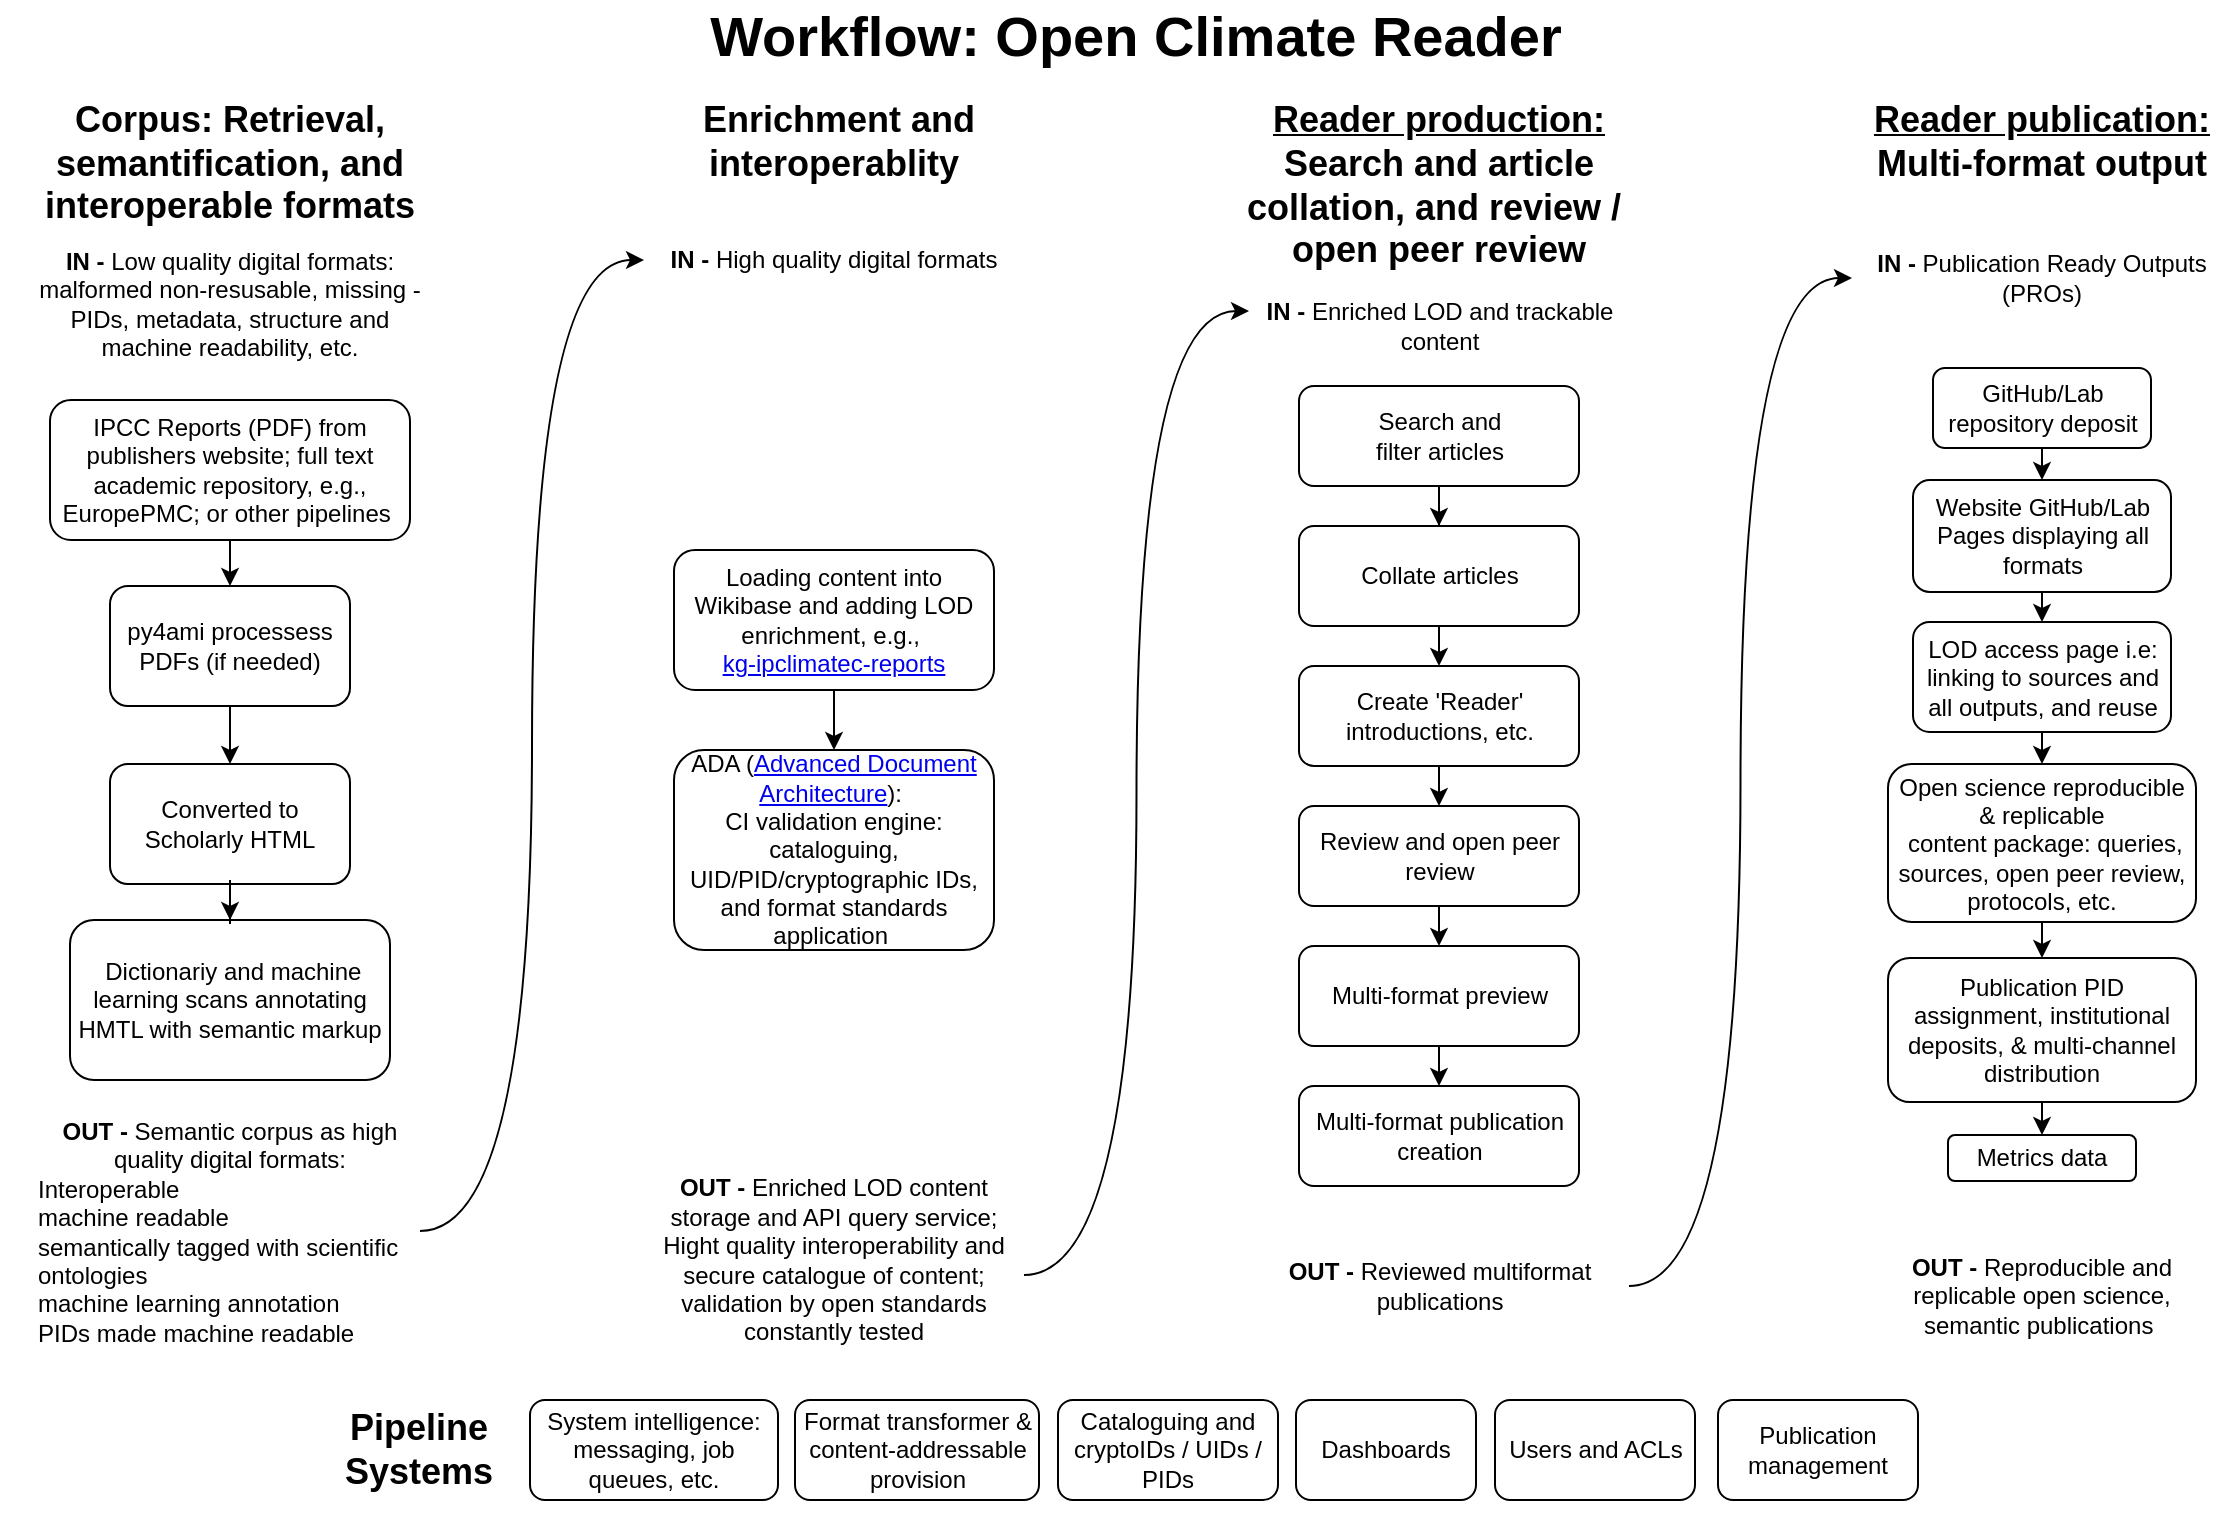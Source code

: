 <mxfile version="21.7.4" type="google">
  <diagram id="C5RBs43oDa-KdzZeNtuy" name="Page-1">
    <mxGraphModel grid="1" page="1" gridSize="10" guides="1" tooltips="1" connect="1" arrows="1" fold="1" pageScale="1" pageWidth="1169" pageHeight="827" math="0" shadow="0">
      <root>
        <mxCell id="WIyWlLk6GJQsqaUBKTNV-0" />
        <mxCell id="WIyWlLk6GJQsqaUBKTNV-1" parent="WIyWlLk6GJQsqaUBKTNV-0" />
        <mxCell id="x4M1q0g2KbSbPj9CyySW-11" value="&lt;font style=&quot;font-size: 28px;&quot;&gt;&lt;b&gt;Workflow: Open&amp;nbsp;&lt;span style=&quot;background-color: rgb(255, 255, 255); text-align: start;&quot;&gt;Climate Reader&lt;/span&gt;&lt;/b&gt;&lt;/font&gt;" style="text;html=1;strokeColor=none;fillColor=none;align=center;verticalAlign=middle;whiteSpace=wrap;rounded=0;" vertex="1" parent="WIyWlLk6GJQsqaUBKTNV-1">
          <mxGeometry x="84" y="32" width="1010" height="36" as="geometry" />
        </mxCell>
        <mxCell id="CglgkmtGoOpy2V2FyTPp-98" value="&amp;nbsp;" style="text;html=1;align=center;verticalAlign=middle;resizable=0;points=[];autosize=1;" vertex="1" parent="x4M1q0g2KbSbPj9CyySW-11">
          <mxGeometry x="598" y="6" width="30" height="30" as="geometry" />
        </mxCell>
        <mxCell id="CglgkmtGoOpy2V2FyTPp-55" style="edgeStyle=orthogonalEdgeStyle;curved=1;rounded=0;orthogonalLoop=1;jettySize=auto;html=1;entryX=0;entryY=0.5;entryDx=0;entryDy=0;" edge="1" parent="WIyWlLk6GJQsqaUBKTNV-1" source="CglgkmtGoOpy2V2FyTPp-10" target="CglgkmtGoOpy2V2FyTPp-49">
          <mxGeometry relative="1" as="geometry">
            <mxPoint x="60" y="785" as="sourcePoint" />
          </mxGeometry>
        </mxCell>
        <mxCell id="CglgkmtGoOpy2V2FyTPp-58" style="edgeStyle=orthogonalEdgeStyle;curved=1;rounded=0;orthogonalLoop=1;jettySize=auto;html=1;exitX=1;exitY=0.5;exitDx=0;exitDy=0;entryX=0;entryY=0.5;entryDx=0;entryDy=0;" edge="1" parent="WIyWlLk6GJQsqaUBKTNV-1" source="CglgkmtGoOpy2V2FyTPp-137" target="CglgkmtGoOpy2V2FyTPp-53">
          <mxGeometry relative="1" as="geometry">
            <mxPoint x="910.5" y="684" as="sourcePoint" />
          </mxGeometry>
        </mxCell>
        <mxCell id="CglgkmtGoOpy2V2FyTPp-115" value="" style="group" connectable="0" vertex="1" parent="WIyWlLk6GJQsqaUBKTNV-1">
          <mxGeometry x="947" y="88" width="190" height="607" as="geometry" />
        </mxCell>
        <mxCell id="29kLjcLZV9-w6qWOKntw-18" value="&lt;h2&gt;&lt;u&gt;Reader publication:&lt;/u&gt; Multi-format output&lt;/h2&gt;" style="text;html=1;strokeColor=none;fillColor=none;align=center;verticalAlign=middle;whiteSpace=wrap;rounded=0;" vertex="1" parent="CglgkmtGoOpy2V2FyTPp-115">
          <mxGeometry x="6" width="178" height="30" as="geometry" />
        </mxCell>
        <mxCell id="29kLjcLZV9-w6qWOKntw-29" value="Website GitHub/Lab Pages displaying all formats" style="rounded=1;whiteSpace=wrap;html=1;fontSize=12;glass=0;strokeWidth=1;shadow=0;spacing=4;" vertex="1" parent="CglgkmtGoOpy2V2FyTPp-115">
          <mxGeometry x="30.5" y="184" width="129" height="56" as="geometry" />
        </mxCell>
        <mxCell id="CglgkmtGoOpy2V2FyTPp-36" style="edgeStyle=orthogonalEdgeStyle;rounded=0;orthogonalLoop=1;jettySize=auto;html=1;exitX=0.5;exitY=1;exitDx=0;exitDy=0;entryX=0.5;entryY=0;entryDx=0;entryDy=0;" edge="1" parent="CglgkmtGoOpy2V2FyTPp-115" source="CglgkmtGoOpy2V2FyTPp-29" target="29kLjcLZV9-w6qWOKntw-29">
          <mxGeometry relative="1" as="geometry" />
        </mxCell>
        <mxCell id="CglgkmtGoOpy2V2FyTPp-29" value="GitHub/Lab repository deposit" style="rounded=1;whiteSpace=wrap;html=1;spacing=4;" vertex="1" parent="CglgkmtGoOpy2V2FyTPp-115">
          <mxGeometry x="40.5" y="128" width="109" height="40" as="geometry" />
        </mxCell>
        <mxCell id="CglgkmtGoOpy2V2FyTPp-30" value="LOD access page i.e: linking to sources and all outputs, and reuse" style="rounded=1;whiteSpace=wrap;html=1;fontSize=12;glass=0;strokeWidth=1;shadow=0;spacing=4;" vertex="1" parent="CglgkmtGoOpy2V2FyTPp-115">
          <mxGeometry x="30.5" y="255" width="129" height="55" as="geometry" />
        </mxCell>
        <mxCell id="CglgkmtGoOpy2V2FyTPp-37" style="edgeStyle=orthogonalEdgeStyle;rounded=0;orthogonalLoop=1;jettySize=auto;html=1;exitX=0.5;exitY=1;exitDx=0;exitDy=0;entryX=0.5;entryY=0;entryDx=0;entryDy=0;" edge="1" parent="CglgkmtGoOpy2V2FyTPp-115" source="29kLjcLZV9-w6qWOKntw-29" target="CglgkmtGoOpy2V2FyTPp-30">
          <mxGeometry relative="1" as="geometry" />
        </mxCell>
        <mxCell id="CglgkmtGoOpy2V2FyTPp-31" value="Open science reproducible &amp;amp; replicable&lt;br&gt;&amp;nbsp;content package: queries, sources, open peer review, protocols, etc." style="rounded=1;whiteSpace=wrap;html=1;fontSize=12;glass=0;strokeWidth=1;shadow=0;spacing=4;" vertex="1" parent="CglgkmtGoOpy2V2FyTPp-115">
          <mxGeometry x="18" y="326" width="154" height="79" as="geometry" />
        </mxCell>
        <mxCell id="CglgkmtGoOpy2V2FyTPp-38" style="edgeStyle=orthogonalEdgeStyle;rounded=0;orthogonalLoop=1;jettySize=auto;html=1;exitX=0.5;exitY=1;exitDx=0;exitDy=0;entryX=0.5;entryY=0;entryDx=0;entryDy=0;" edge="1" parent="CglgkmtGoOpy2V2FyTPp-115" source="CglgkmtGoOpy2V2FyTPp-30" target="CglgkmtGoOpy2V2FyTPp-31">
          <mxGeometry relative="1" as="geometry" />
        </mxCell>
        <mxCell id="CglgkmtGoOpy2V2FyTPp-32" value="Publication PID assignment, institutional deposits, &amp;amp; multi-channel distribution" style="rounded=1;whiteSpace=wrap;html=1;fontSize=12;glass=0;strokeWidth=1;shadow=0;spacing=4;" vertex="1" parent="CglgkmtGoOpy2V2FyTPp-115">
          <mxGeometry x="18" y="423" width="154" height="72" as="geometry" />
        </mxCell>
        <mxCell id="CglgkmtGoOpy2V2FyTPp-39" style="edgeStyle=orthogonalEdgeStyle;rounded=0;orthogonalLoop=1;jettySize=auto;html=1;exitX=0.5;exitY=1;exitDx=0;exitDy=0;entryX=0.5;entryY=0;entryDx=0;entryDy=0;" edge="1" parent="CglgkmtGoOpy2V2FyTPp-115" source="CglgkmtGoOpy2V2FyTPp-31" target="CglgkmtGoOpy2V2FyTPp-32">
          <mxGeometry relative="1" as="geometry" />
        </mxCell>
        <mxCell id="CglgkmtGoOpy2V2FyTPp-33" value="Metrics data" style="rounded=1;whiteSpace=wrap;html=1;fontSize=12;glass=0;strokeWidth=1;shadow=0;spacing=4;" vertex="1" parent="CglgkmtGoOpy2V2FyTPp-115">
          <mxGeometry x="48" y="511.5" width="94" height="23" as="geometry" />
        </mxCell>
        <mxCell id="CglgkmtGoOpy2V2FyTPp-40" style="edgeStyle=orthogonalEdgeStyle;rounded=0;orthogonalLoop=1;jettySize=auto;html=1;exitX=0.5;exitY=1;exitDx=0;exitDy=0;entryX=0.5;entryY=0;entryDx=0;entryDy=0;entryPerimeter=0;" edge="1" parent="CglgkmtGoOpy2V2FyTPp-115" source="CglgkmtGoOpy2V2FyTPp-32" target="CglgkmtGoOpy2V2FyTPp-33">
          <mxGeometry relative="1" as="geometry" />
        </mxCell>
        <mxCell id="CglgkmtGoOpy2V2FyTPp-53" value="&lt;b&gt;IN - &lt;/b&gt;Publication Ready Outputs (PROs)" style="text;html=1;strokeColor=none;fillColor=none;align=center;verticalAlign=middle;whiteSpace=wrap;rounded=0;" vertex="1" parent="CglgkmtGoOpy2V2FyTPp-115">
          <mxGeometry y="68" width="190" height="30" as="geometry" />
        </mxCell>
        <mxCell id="CglgkmtGoOpy2V2FyTPp-54" value="&lt;b&gt;OUT - &lt;/b&gt;Reproducible and replicable open science, semantic publications&amp;nbsp;" style="text;html=1;strokeColor=none;fillColor=none;align=center;verticalAlign=middle;whiteSpace=wrap;rounded=0;" vertex="1" parent="CglgkmtGoOpy2V2FyTPp-115">
          <mxGeometry x="8" y="577" width="174" height="30" as="geometry" />
        </mxCell>
        <mxCell id="CglgkmtGoOpy2V2FyTPp-118" value="" style="group" connectable="0" vertex="1" parent="WIyWlLk6GJQsqaUBKTNV-1">
          <mxGeometry x="343" y="88" width="190" height="589" as="geometry" />
        </mxCell>
        <mxCell id="CglgkmtGoOpy2V2FyTPp-13" value="&lt;h2&gt;&amp;nbsp;Enrichment and interoperablity&lt;/h2&gt;" style="text;html=1;strokeColor=none;fillColor=none;align=center;verticalAlign=middle;whiteSpace=wrap;rounded=0;" vertex="1" parent="CglgkmtGoOpy2V2FyTPp-118">
          <mxGeometry x="20" width="150" height="30" as="geometry" />
        </mxCell>
        <mxCell id="CglgkmtGoOpy2V2FyTPp-14" value="Loading content into Wikibase and adding LOD enrichment, e.g.,&amp;nbsp;&lt;br&gt;&lt;a href=&quot;https://kg-ipclimatec-reports.wikibase.cloud/wiki/Main_Page&quot;&gt;kg-ipclimatec-reports&lt;/a&gt;" style="rounded=1;whiteSpace=wrap;html=1;fontSize=12;glass=0;strokeWidth=1;shadow=0;spacing=8;" vertex="1" parent="CglgkmtGoOpy2V2FyTPp-118">
          <mxGeometry x="15" y="219" width="160" height="70" as="geometry" />
        </mxCell>
        <mxCell id="CglgkmtGoOpy2V2FyTPp-16" value="ADA (&lt;a href=&quot;https://github.com/TIBHannover/ADA&quot;&gt;Advanced Document Architecture&lt;/a&gt;):&amp;nbsp;&lt;span id=&quot;docs-internal-guid-bdc44ef2-7fff-72a0-070d-18869d13df16&quot;&gt;&lt;/span&gt;&lt;br&gt;CI validation engine: cataloguing, UID/PID/cryptographic IDs, and format standards application&amp;nbsp;&lt;span id=&quot;docs-internal-guid-371aaedd-7fff-ebd1-4b76-38ff8bda45d9&quot;&gt;&lt;/span&gt;&lt;span id=&quot;docs-internal-guid-eb73a7f1-7fff-24d7-831a-840bf4944e65&quot;&gt;&lt;/span&gt;&lt;span id=&quot;docs-internal-guid-bdc44ef2-7fff-72a0-070d-18869d13df16&quot;&gt;&lt;/span&gt;" style="rounded=1;whiteSpace=wrap;html=1;fontSize=12;glass=0;strokeWidth=1;shadow=0;spacing=8;" vertex="1" parent="CglgkmtGoOpy2V2FyTPp-118">
          <mxGeometry x="15" y="319" width="160" height="100" as="geometry" />
        </mxCell>
        <mxCell id="CglgkmtGoOpy2V2FyTPp-61" style="edgeStyle=none;rounded=0;orthogonalLoop=1;jettySize=auto;html=1;exitX=0.5;exitY=1;exitDx=0;exitDy=0;entryX=0.5;entryY=0;entryDx=0;entryDy=0;" edge="1" parent="CglgkmtGoOpy2V2FyTPp-118" source="CglgkmtGoOpy2V2FyTPp-14" target="CglgkmtGoOpy2V2FyTPp-16">
          <mxGeometry relative="1" as="geometry" />
        </mxCell>
        <mxCell id="CglgkmtGoOpy2V2FyTPp-49" value="&lt;b&gt;IN -&amp;nbsp;&lt;/b&gt;High quality digital formats" style="text;html=1;strokeColor=none;fillColor=none;align=center;verticalAlign=middle;whiteSpace=wrap;rounded=0;" vertex="1" parent="CglgkmtGoOpy2V2FyTPp-118">
          <mxGeometry y="59" width="190" height="30" as="geometry" />
        </mxCell>
        <mxCell id="CglgkmtGoOpy2V2FyTPp-50" value="&lt;b&gt;OUT - &lt;/b&gt;Enriched&amp;nbsp;LOD content storage and API query service; Hight quality interoperability and secure catalogue of content; validation by open standards constantly tested" style="text;html=1;strokeColor=none;fillColor=none;align=center;verticalAlign=middle;whiteSpace=wrap;rounded=0;" vertex="1" parent="CglgkmtGoOpy2V2FyTPp-118">
          <mxGeometry y="559" width="190" height="30" as="geometry" />
        </mxCell>
        <mxCell id="CglgkmtGoOpy2V2FyTPp-119" value="" style="group" connectable="0" vertex="1" parent="WIyWlLk6GJQsqaUBKTNV-1">
          <mxGeometry x="21" y="99" width="230" height="599" as="geometry" />
        </mxCell>
        <mxCell id="WIyWlLk6GJQsqaUBKTNV-3" value="IPCC Reports (PDF) from publishers website; full text academic repository, e.g., EuropePMC; or other pipelines&amp;nbsp;" style="rounded=1;whiteSpace=wrap;html=1;fontSize=12;glass=0;strokeWidth=1;shadow=0;spacing=2;" vertex="1" parent="CglgkmtGoOpy2V2FyTPp-119">
          <mxGeometry x="25" y="133" width="180" height="70" as="geometry" />
        </mxCell>
        <mxCell id="29kLjcLZV9-w6qWOKntw-4" value="Converted to Scholarly HTML" style="rounded=1;whiteSpace=wrap;html=1;fontSize=12;glass=0;strokeWidth=1;shadow=0;spacing=2;" vertex="1" parent="CglgkmtGoOpy2V2FyTPp-119">
          <mxGeometry x="55" y="315" width="120" height="60" as="geometry" />
        </mxCell>
        <mxCell id="29kLjcLZV9-w6qWOKntw-13" value="&lt;h2&gt;Corpus: Retrieval, semantification, and interoperable formats&lt;/h2&gt;" style="text;html=1;strokeColor=none;fillColor=none;align=center;verticalAlign=middle;whiteSpace=wrap;rounded=0;" vertex="1" parent="CglgkmtGoOpy2V2FyTPp-119">
          <mxGeometry width="230" height="30" as="geometry" />
        </mxCell>
        <mxCell id="CglgkmtGoOpy2V2FyTPp-5" style="edgeStyle=orthogonalEdgeStyle;rounded=0;orthogonalLoop=1;jettySize=auto;html=1;exitX=0.5;exitY=1;exitDx=0;exitDy=0;entryX=0.5;entryY=0;entryDx=0;entryDy=0;" edge="1" parent="CglgkmtGoOpy2V2FyTPp-119" source="CglgkmtGoOpy2V2FyTPp-1" target="29kLjcLZV9-w6qWOKntw-4">
          <mxGeometry relative="1" as="geometry" />
        </mxCell>
        <mxCell id="CglgkmtGoOpy2V2FyTPp-1" value="py4ami processess PDFs (if needed)" style="rounded=1;whiteSpace=wrap;html=1;spacing=2;" vertex="1" parent="CglgkmtGoOpy2V2FyTPp-119">
          <mxGeometry x="55" y="226" width="120" height="60" as="geometry" />
        </mxCell>
        <mxCell id="CglgkmtGoOpy2V2FyTPp-12" style="edgeStyle=orthogonalEdgeStyle;rounded=0;orthogonalLoop=1;jettySize=auto;html=1;exitX=0.5;exitY=1;exitDx=0;exitDy=0;entryX=0.5;entryY=0;entryDx=0;entryDy=0;" edge="1" parent="CglgkmtGoOpy2V2FyTPp-119" source="WIyWlLk6GJQsqaUBKTNV-3" target="CglgkmtGoOpy2V2FyTPp-1">
          <mxGeometry relative="1" as="geometry" />
        </mxCell>
        <mxCell id="CglgkmtGoOpy2V2FyTPp-2" value="&amp;nbsp;Dictionariy and machine learning scans annotating HMTL with semantic markup" style="rounded=1;whiteSpace=wrap;html=1;spacing=2;" vertex="1" parent="CglgkmtGoOpy2V2FyTPp-119">
          <mxGeometry x="35" y="393" width="160" height="80" as="geometry" />
        </mxCell>
        <mxCell id="CglgkmtGoOpy2V2FyTPp-102" value="&amp;nbsp;" style="text;html=1;align=center;verticalAlign=middle;resizable=0;points=[];autosize=1;" vertex="1" parent="CglgkmtGoOpy2V2FyTPp-2">
          <mxGeometry x="65" y="45" width="30" height="30" as="geometry" />
        </mxCell>
        <mxCell id="CglgkmtGoOpy2V2FyTPp-3" value="" style="edgeStyle=orthogonalEdgeStyle;rounded=0;orthogonalLoop=1;jettySize=auto;html=1;" edge="1" parent="CglgkmtGoOpy2V2FyTPp-119" source="29kLjcLZV9-w6qWOKntw-4" target="CglgkmtGoOpy2V2FyTPp-2">
          <mxGeometry relative="1" as="geometry" />
        </mxCell>
        <mxCell id="CglgkmtGoOpy2V2FyTPp-9" value="&lt;b&gt;IN -&amp;nbsp;&lt;/b&gt;Low quality digital formats: malformed non-resusable, missing - PIDs, metadata, structure and machine readability, etc." style="text;html=1;strokeColor=none;fillColor=none;align=center;verticalAlign=middle;whiteSpace=wrap;rounded=0;" vertex="1" parent="CglgkmtGoOpy2V2FyTPp-119">
          <mxGeometry x="18" y="70" width="194" height="30" as="geometry" />
        </mxCell>
        <mxCell id="CglgkmtGoOpy2V2FyTPp-10" value="&lt;b&gt;OUT - &lt;/b&gt;Semantic corpus as&amp;nbsp;high quality digital formats:&lt;br&gt;&lt;div style=&quot;text-align: left;&quot;&gt;&lt;span style=&quot;background-color: initial;&quot;&gt;Interoperable&lt;/span&gt;&lt;/div&gt;&lt;span style=&quot;background-color: initial;&quot;&gt;&lt;div style=&quot;text-align: left;&quot;&gt;&lt;span style=&quot;background-color: initial;&quot;&gt;machine readable&lt;/span&gt;&lt;/div&gt;&lt;/span&gt;&lt;span style=&quot;background-color: initial;&quot;&gt;&lt;div style=&quot;text-align: left;&quot;&gt;&lt;span style=&quot;background-color: initial;&quot;&gt;semantically tagged with scientific ontologies&lt;/span&gt;&lt;/div&gt;&lt;/span&gt;&lt;span style=&quot;background-color: initial;&quot;&gt;&lt;div style=&quot;text-align: left;&quot;&gt;&lt;span style=&quot;background-color: initial;&quot;&gt;machine learning annotation&lt;/span&gt;&lt;/div&gt;&lt;/span&gt;&lt;span style=&quot;background-color: initial;&quot;&gt;&lt;div style=&quot;text-align: left;&quot;&gt;&lt;span style=&quot;background-color: initial;&quot;&gt;PIDs made machine readable&lt;/span&gt;&lt;/div&gt;&lt;/span&gt;" style="text;html=1;strokeColor=none;fillColor=none;align=center;verticalAlign=middle;whiteSpace=wrap;rounded=0;spacing=0;" vertex="1" parent="CglgkmtGoOpy2V2FyTPp-119">
          <mxGeometry x="20" y="498" width="190" height="101" as="geometry" />
        </mxCell>
        <mxCell id="CglgkmtGoOpy2V2FyTPp-120" value="" style="group" connectable="0" vertex="1" parent="WIyWlLk6GJQsqaUBKTNV-1">
          <mxGeometry x="170" y="732" width="810" height="50" as="geometry" />
        </mxCell>
        <mxCell id="CglgkmtGoOpy2V2FyTPp-42" value="&lt;h2&gt;Pipeline Systems&lt;/h2&gt;" style="text;html=1;strokeColor=none;fillColor=none;align=center;verticalAlign=middle;whiteSpace=wrap;rounded=0;" vertex="1" parent="CglgkmtGoOpy2V2FyTPp-120">
          <mxGeometry y="10" width="121" height="30" as="geometry" />
        </mxCell>
        <mxCell id="CglgkmtGoOpy2V2FyTPp-43" value="System intelligence: messaging, job queues, etc." style="rounded=1;whiteSpace=wrap;html=1;fontSize=12;glass=0;strokeWidth=1;shadow=0;spacing=4;" vertex="1" parent="CglgkmtGoOpy2V2FyTPp-120">
          <mxGeometry x="116" width="124" height="50" as="geometry" />
        </mxCell>
        <mxCell id="CglgkmtGoOpy2V2FyTPp-44" value="Format transformer &amp;amp; content-addressable provision" style="rounded=1;whiteSpace=wrap;html=1;fontSize=12;glass=0;strokeWidth=1;shadow=0;spacing=4;" vertex="1" parent="CglgkmtGoOpy2V2FyTPp-120">
          <mxGeometry x="248.5" width="122" height="50" as="geometry" />
        </mxCell>
        <mxCell id="CglgkmtGoOpy2V2FyTPp-45" value="Cataloguing and cryptoIDs / UIDs / PIDs" style="rounded=1;whiteSpace=wrap;html=1;fontSize=12;glass=0;strokeWidth=1;shadow=0;spacing=4;" vertex="1" parent="CglgkmtGoOpy2V2FyTPp-120">
          <mxGeometry x="380" width="110" height="50" as="geometry" />
        </mxCell>
        <mxCell id="CglgkmtGoOpy2V2FyTPp-46" value="Dashboards" style="rounded=1;whiteSpace=wrap;html=1;fontSize=12;glass=0;strokeWidth=1;shadow=0;spacing=4;" vertex="1" parent="CglgkmtGoOpy2V2FyTPp-120">
          <mxGeometry x="499" width="90" height="50" as="geometry" />
        </mxCell>
        <mxCell id="CglgkmtGoOpy2V2FyTPp-47" value="Users and ACLs" style="rounded=1;whiteSpace=wrap;html=1;fontSize=12;glass=0;strokeWidth=1;shadow=0;spacing=4;" vertex="1" parent="CglgkmtGoOpy2V2FyTPp-120">
          <mxGeometry x="598.5" width="100" height="50" as="geometry" />
        </mxCell>
        <mxCell id="CglgkmtGoOpy2V2FyTPp-48" value="Publication management" style="rounded=1;whiteSpace=wrap;html=1;fontSize=12;glass=0;strokeWidth=1;shadow=0;spacing=4;" vertex="1" parent="CglgkmtGoOpy2V2FyTPp-120">
          <mxGeometry x="710" width="100" height="50" as="geometry" />
        </mxCell>
        <mxCell id="CglgkmtGoOpy2V2FyTPp-142" value="" style="group" connectable="0" vertex="1" parent="WIyWlLk6GJQsqaUBKTNV-1">
          <mxGeometry x="638" y="110" width="205" height="580" as="geometry" />
        </mxCell>
        <mxCell id="CglgkmtGoOpy2V2FyTPp-121" value="&lt;h2&gt;&lt;u&gt;Reader production:&lt;/u&gt; Search and article collation, and review /&amp;nbsp; open peer review&lt;/h2&gt;" style="text;html=1;strokeColor=none;fillColor=none;align=center;verticalAlign=middle;whiteSpace=wrap;rounded=0;" vertex="1" parent="CglgkmtGoOpy2V2FyTPp-142">
          <mxGeometry width="205" height="30" as="geometry" />
        </mxCell>
        <mxCell id="CglgkmtGoOpy2V2FyTPp-122" style="edgeStyle=orthogonalEdgeStyle;rounded=0;orthogonalLoop=1;jettySize=auto;html=1;exitX=0.5;exitY=1;exitDx=0;exitDy=0;entryX=0.5;entryY=0;entryDx=0;entryDy=0;" edge="1" parent="CglgkmtGoOpy2V2FyTPp-142">
          <mxGeometry relative="1" as="geometry">
            <mxPoint x="102.5" y="176" as="sourcePoint" />
            <mxPoint x="102.5" y="196" as="targetPoint" />
          </mxGeometry>
        </mxCell>
        <mxCell id="CglgkmtGoOpy2V2FyTPp-124" value="Review and open peer review" style="rounded=1;whiteSpace=wrap;html=1;fontSize=12;glass=0;strokeWidth=1;shadow=0;" vertex="1" parent="CglgkmtGoOpy2V2FyTPp-142">
          <mxGeometry x="32.5" y="325" width="140" height="50" as="geometry" />
        </mxCell>
        <mxCell id="CglgkmtGoOpy2V2FyTPp-126" value="Search and&lt;br style=&quot;border-color: var(--border-color);&quot;&gt;filter articles" style="rounded=1;whiteSpace=wrap;html=1;" vertex="1" parent="CglgkmtGoOpy2V2FyTPp-142">
          <mxGeometry x="32.5" y="115" width="140" height="50" as="geometry" />
        </mxCell>
        <mxCell id="CglgkmtGoOpy2V2FyTPp-128" value="Collate articles" style="rounded=1;whiteSpace=wrap;html=1;fontSize=12;glass=0;strokeWidth=1;shadow=0;" vertex="1" parent="CglgkmtGoOpy2V2FyTPp-142">
          <mxGeometry x="32.5" y="185" width="140" height="50" as="geometry" />
        </mxCell>
        <mxCell id="CglgkmtGoOpy2V2FyTPp-138" value="&amp;nbsp;" style="text;html=1;align=center;verticalAlign=middle;resizable=0;points=[];autosize=1;" vertex="1" parent="CglgkmtGoOpy2V2FyTPp-128">
          <mxGeometry x="82.5" y="20" width="30" height="30" as="geometry" />
        </mxCell>
        <mxCell id="CglgkmtGoOpy2V2FyTPp-125" style="edgeStyle=orthogonalEdgeStyle;rounded=0;orthogonalLoop=1;jettySize=auto;html=1;exitX=0.5;exitY=1;exitDx=0;exitDy=0;entryX=0.5;entryY=0;entryDx=0;entryDy=0;" edge="1" parent="CglgkmtGoOpy2V2FyTPp-142" source="CglgkmtGoOpy2V2FyTPp-126" target="CglgkmtGoOpy2V2FyTPp-128">
          <mxGeometry relative="1" as="geometry" />
        </mxCell>
        <mxCell id="CglgkmtGoOpy2V2FyTPp-129" style="edgeStyle=orthogonalEdgeStyle;rounded=0;orthogonalLoop=1;jettySize=auto;html=1;exitX=0.5;exitY=1;exitDx=0;exitDy=0;entryX=0.5;entryY=0;entryDx=0;entryDy=0;" edge="1" parent="CglgkmtGoOpy2V2FyTPp-142" source="CglgkmtGoOpy2V2FyTPp-130" target="CglgkmtGoOpy2V2FyTPp-124">
          <mxGeometry relative="1" as="geometry" />
        </mxCell>
        <mxCell id="CglgkmtGoOpy2V2FyTPp-130" value="Create &#39;Reader&#39; introductions, etc." style="rounded=1;whiteSpace=wrap;html=1;fontSize=12;glass=0;strokeWidth=1;shadow=0;" vertex="1" parent="CglgkmtGoOpy2V2FyTPp-142">
          <mxGeometry x="32.5" y="255" width="140" height="50" as="geometry" />
        </mxCell>
        <mxCell id="CglgkmtGoOpy2V2FyTPp-127" style="edgeStyle=orthogonalEdgeStyle;rounded=0;orthogonalLoop=1;jettySize=auto;html=1;exitX=0.5;exitY=1;exitDx=0;exitDy=0;entryX=0.5;entryY=0;entryDx=0;entryDy=0;" edge="1" parent="CglgkmtGoOpy2V2FyTPp-142" source="CglgkmtGoOpy2V2FyTPp-128" target="CglgkmtGoOpy2V2FyTPp-130">
          <mxGeometry relative="1" as="geometry" />
        </mxCell>
        <mxCell id="CglgkmtGoOpy2V2FyTPp-132" value="Multi-format preview" style="rounded=1;whiteSpace=wrap;html=1;fontSize=12;glass=0;strokeWidth=1;shadow=0;" vertex="1" parent="CglgkmtGoOpy2V2FyTPp-142">
          <mxGeometry x="32.5" y="395" width="140" height="50" as="geometry" />
        </mxCell>
        <mxCell id="CglgkmtGoOpy2V2FyTPp-123" style="edgeStyle=orthogonalEdgeStyle;rounded=0;orthogonalLoop=1;jettySize=auto;html=1;exitX=0.5;exitY=1;exitDx=0;exitDy=0;entryX=0.5;entryY=0;entryDx=0;entryDy=0;" edge="1" parent="CglgkmtGoOpy2V2FyTPp-142" source="CglgkmtGoOpy2V2FyTPp-124" target="CglgkmtGoOpy2V2FyTPp-132">
          <mxGeometry relative="1" as="geometry" />
        </mxCell>
        <mxCell id="CglgkmtGoOpy2V2FyTPp-134" value="Multi-format publication creation" style="rounded=1;whiteSpace=wrap;html=1;fontSize=12;glass=0;strokeWidth=1;shadow=0;" vertex="1" parent="CglgkmtGoOpy2V2FyTPp-142">
          <mxGeometry x="32.5" y="465" width="140" height="50" as="geometry" />
        </mxCell>
        <mxCell id="CglgkmtGoOpy2V2FyTPp-131" style="edgeStyle=orthogonalEdgeStyle;rounded=0;orthogonalLoop=1;jettySize=auto;html=1;exitX=0.5;exitY=1;exitDx=0;exitDy=0;entryX=0.5;entryY=0;entryDx=0;entryDy=0;" edge="1" parent="CglgkmtGoOpy2V2FyTPp-142" source="CglgkmtGoOpy2V2FyTPp-132" target="CglgkmtGoOpy2V2FyTPp-134">
          <mxGeometry relative="1" as="geometry" />
        </mxCell>
        <mxCell id="CglgkmtGoOpy2V2FyTPp-136" value="&lt;b&gt;IN - &lt;/b&gt;Enriched LOD and trackable content" style="text;html=1;strokeColor=none;fillColor=none;align=center;verticalAlign=middle;whiteSpace=wrap;rounded=0;" vertex="1" parent="CglgkmtGoOpy2V2FyTPp-142">
          <mxGeometry x="7.5" y="70" width="190" height="30" as="geometry" />
        </mxCell>
        <mxCell id="CglgkmtGoOpy2V2FyTPp-137" value="&lt;b&gt;OUT - &lt;/b&gt;Reviewed multiformat publications" style="text;html=1;strokeColor=none;fillColor=none;align=center;verticalAlign=middle;whiteSpace=wrap;rounded=0;" vertex="1" parent="CglgkmtGoOpy2V2FyTPp-142">
          <mxGeometry x="7.5" y="550" width="190" height="30" as="geometry" />
        </mxCell>
        <mxCell id="CglgkmtGoOpy2V2FyTPp-143" style="edgeStyle=orthogonalEdgeStyle;rounded=0;orthogonalLoop=1;jettySize=auto;html=1;exitX=1;exitY=0.75;exitDx=0;exitDy=0;entryX=0;entryY=0.25;entryDx=0;entryDy=0;curved=1;" edge="1" parent="WIyWlLk6GJQsqaUBKTNV-1" source="CglgkmtGoOpy2V2FyTPp-50" target="CglgkmtGoOpy2V2FyTPp-136">
          <mxGeometry relative="1" as="geometry" />
        </mxCell>
      </root>
    </mxGraphModel>
  </diagram>
</mxfile>
